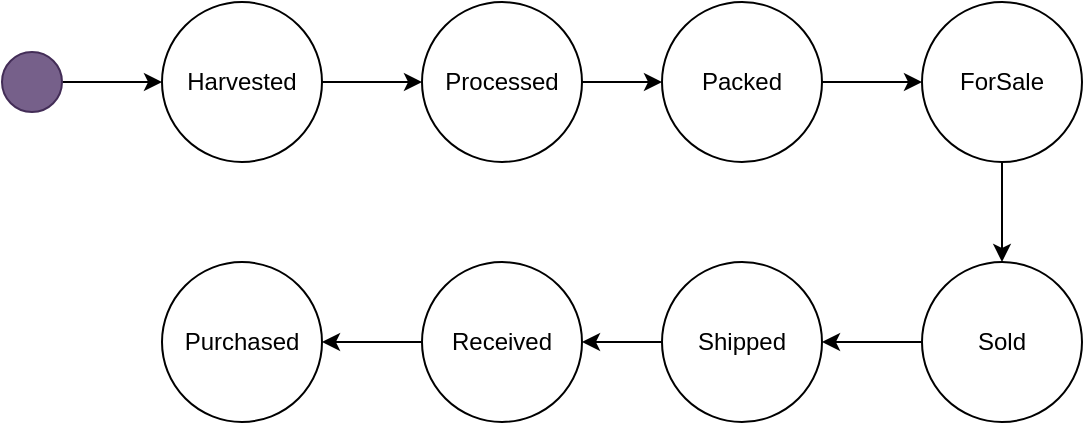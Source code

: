 <mxfile version="14.9.8" type="device" pages="4"><diagram id="vMPhtOXnDC-L_JeuGTXz" name="Page-1"><mxGraphModel dx="1072" dy="675" grid="1" gridSize="10" guides="1" tooltips="1" connect="1" arrows="1" fold="1" page="1" pageScale="1" pageWidth="850" pageHeight="1100" math="0" shadow="0"><root><mxCell id="0"/><mxCell id="1" parent="0"/><mxCell id="VVOesKoty9oqi3IS67T9-11" style="edgeStyle=orthogonalEdgeStyle;rounded=0;orthogonalLoop=1;jettySize=auto;html=1;entryX=0;entryY=0.5;entryDx=0;entryDy=0;" edge="1" parent="1" source="VVOesKoty9oqi3IS67T9-1" target="VVOesKoty9oqi3IS67T9-4"><mxGeometry relative="1" as="geometry"/></mxCell><mxCell id="VVOesKoty9oqi3IS67T9-1" value="Harvested" style="ellipse;whiteSpace=wrap;html=1;aspect=fixed;" vertex="1" parent="1"><mxGeometry x="210" y="120" width="80" height="80" as="geometry"/></mxCell><mxCell id="VVOesKoty9oqi3IS67T9-12" style="edgeStyle=orthogonalEdgeStyle;rounded=0;orthogonalLoop=1;jettySize=auto;html=1;entryX=0;entryY=0.5;entryDx=0;entryDy=0;" edge="1" parent="1" source="VVOesKoty9oqi3IS67T9-4" target="VVOesKoty9oqi3IS67T9-5"><mxGeometry relative="1" as="geometry"/></mxCell><mxCell id="VVOesKoty9oqi3IS67T9-4" value="Processed" style="ellipse;whiteSpace=wrap;html=1;aspect=fixed;" vertex="1" parent="1"><mxGeometry x="340" y="120" width="80" height="80" as="geometry"/></mxCell><mxCell id="VVOesKoty9oqi3IS67T9-14" style="edgeStyle=orthogonalEdgeStyle;rounded=0;orthogonalLoop=1;jettySize=auto;html=1;entryX=0;entryY=0.5;entryDx=0;entryDy=0;" edge="1" parent="1" source="VVOesKoty9oqi3IS67T9-5" target="VVOesKoty9oqi3IS67T9-6"><mxGeometry relative="1" as="geometry"/></mxCell><mxCell id="VVOesKoty9oqi3IS67T9-5" value="Packed" style="ellipse;whiteSpace=wrap;html=1;aspect=fixed;" vertex="1" parent="1"><mxGeometry x="460" y="120" width="80" height="80" as="geometry"/></mxCell><mxCell id="VVOesKoty9oqi3IS67T9-15" style="edgeStyle=orthogonalEdgeStyle;rounded=0;orthogonalLoop=1;jettySize=auto;html=1;" edge="1" parent="1" source="VVOesKoty9oqi3IS67T9-6" target="VVOesKoty9oqi3IS67T9-7"><mxGeometry relative="1" as="geometry"/></mxCell><mxCell id="VVOesKoty9oqi3IS67T9-6" value="ForSale" style="ellipse;whiteSpace=wrap;html=1;aspect=fixed;" vertex="1" parent="1"><mxGeometry x="590" y="120" width="80" height="80" as="geometry"/></mxCell><mxCell id="VVOesKoty9oqi3IS67T9-16" style="edgeStyle=orthogonalEdgeStyle;rounded=0;orthogonalLoop=1;jettySize=auto;html=1;" edge="1" parent="1" source="VVOesKoty9oqi3IS67T9-7" target="VVOesKoty9oqi3IS67T9-8"><mxGeometry relative="1" as="geometry"/></mxCell><mxCell id="VVOesKoty9oqi3IS67T9-7" value="Sold" style="ellipse;whiteSpace=wrap;html=1;aspect=fixed;" vertex="1" parent="1"><mxGeometry x="590" y="250" width="80" height="80" as="geometry"/></mxCell><mxCell id="VVOesKoty9oqi3IS67T9-17" style="edgeStyle=orthogonalEdgeStyle;rounded=0;orthogonalLoop=1;jettySize=auto;html=1;" edge="1" parent="1" source="VVOesKoty9oqi3IS67T9-8" target="VVOesKoty9oqi3IS67T9-9"><mxGeometry relative="1" as="geometry"/></mxCell><mxCell id="VVOesKoty9oqi3IS67T9-8" value="Shipped" style="ellipse;whiteSpace=wrap;html=1;aspect=fixed;" vertex="1" parent="1"><mxGeometry x="460" y="250" width="80" height="80" as="geometry"/></mxCell><mxCell id="VVOesKoty9oqi3IS67T9-18" style="edgeStyle=orthogonalEdgeStyle;rounded=0;orthogonalLoop=1;jettySize=auto;html=1;entryX=1;entryY=0.5;entryDx=0;entryDy=0;" edge="1" parent="1" source="VVOesKoty9oqi3IS67T9-9" target="VVOesKoty9oqi3IS67T9-10"><mxGeometry relative="1" as="geometry"/></mxCell><mxCell id="VVOesKoty9oqi3IS67T9-9" value="Received" style="ellipse;whiteSpace=wrap;html=1;aspect=fixed;" vertex="1" parent="1"><mxGeometry x="340" y="250" width="80" height="80" as="geometry"/></mxCell><mxCell id="VVOesKoty9oqi3IS67T9-10" value="Purchased" style="ellipse;whiteSpace=wrap;html=1;aspect=fixed;" vertex="1" parent="1"><mxGeometry x="210" y="250" width="80" height="80" as="geometry"/></mxCell><mxCell id="VVOesKoty9oqi3IS67T9-22" style="edgeStyle=orthogonalEdgeStyle;rounded=0;orthogonalLoop=1;jettySize=auto;html=1;entryX=0;entryY=0.5;entryDx=0;entryDy=0;" edge="1" parent="1" source="VVOesKoty9oqi3IS67T9-21" target="VVOesKoty9oqi3IS67T9-1"><mxGeometry relative="1" as="geometry"/></mxCell><mxCell id="VVOesKoty9oqi3IS67T9-21" value="" style="ellipse;whiteSpace=wrap;html=1;aspect=fixed;fillColor=#76608a;strokeColor=#432D57;fontColor=#ffffff;" vertex="1" parent="1"><mxGeometry x="130" y="145" width="30" height="30" as="geometry"/></mxCell></root></mxGraphModel></diagram><diagram id="xxl7M7tGhhRhHhOT4-_m" name="Page-2"><mxGraphModel dx="1072" dy="675" grid="1" gridSize="10" guides="1" tooltips="1" connect="1" arrows="1" fold="1" page="1" pageScale="1" pageWidth="850" pageHeight="1100" math="0" shadow="0"><root><mxCell id="J5rpMmmr8qDN1BgVvLhA-0"/><mxCell id="J5rpMmmr8qDN1BgVvLhA-1" parent="J5rpMmmr8qDN1BgVvLhA-0"/><mxCell id="J5rpMmmr8qDN1BgVvLhA-2" value="Ownable" style="rounded=0;whiteSpace=wrap;html=1;" vertex="1" parent="J5rpMmmr8qDN1BgVvLhA-1"><mxGeometry x="130" y="80" width="120" height="60" as="geometry"/></mxCell><mxCell id="J5rpMmmr8qDN1BgVvLhA-8" style="rounded=0;orthogonalLoop=1;jettySize=auto;html=1;entryX=0.5;entryY=1;entryDx=0;entryDy=0;exitX=0.5;exitY=0;exitDx=0;exitDy=0;" edge="1" parent="J5rpMmmr8qDN1BgVvLhA-1" source="J5rpMmmr8qDN1BgVvLhA-3" target="J5rpMmmr8qDN1BgVvLhA-2"><mxGeometry relative="1" as="geometry"/></mxCell><mxCell id="J5rpMmmr8qDN1BgVvLhA-3" value="SupplyChain" style="rounded=0;whiteSpace=wrap;html=1;" vertex="1" parent="J5rpMmmr8qDN1BgVvLhA-1"><mxGeometry x="390" y="250" width="120" height="60" as="geometry"/></mxCell><mxCell id="J5rpMmmr8qDN1BgVvLhA-4" value="FarmerRole" style="rounded=0;whiteSpace=wrap;html=1;" vertex="1" parent="J5rpMmmr8qDN1BgVvLhA-1"><mxGeometry x="260" y="80" width="120" height="60" as="geometry"/></mxCell><mxCell id="J5rpMmmr8qDN1BgVvLhA-5" value="DistributorRole" style="rounded=0;whiteSpace=wrap;html=1;" vertex="1" parent="J5rpMmmr8qDN1BgVvLhA-1"><mxGeometry x="390" y="80" width="120" height="60" as="geometry"/></mxCell><mxCell id="J5rpMmmr8qDN1BgVvLhA-6" value="RetailerRole" style="rounded=0;whiteSpace=wrap;html=1;" vertex="1" parent="J5rpMmmr8qDN1BgVvLhA-1"><mxGeometry x="520" y="80" width="120" height="60" as="geometry"/></mxCell><mxCell id="J5rpMmmr8qDN1BgVvLhA-7" value="ConsumerRole" style="rounded=0;whiteSpace=wrap;html=1;" vertex="1" parent="J5rpMmmr8qDN1BgVvLhA-1"><mxGeometry x="650" y="80" width="120" height="60" as="geometry"/></mxCell><mxCell id="J5rpMmmr8qDN1BgVvLhA-9" style="rounded=0;orthogonalLoop=1;jettySize=auto;html=1;entryX=0.5;entryY=1;entryDx=0;entryDy=0;exitX=0.5;exitY=0;exitDx=0;exitDy=0;" edge="1" parent="J5rpMmmr8qDN1BgVvLhA-1" source="J5rpMmmr8qDN1BgVvLhA-3" target="J5rpMmmr8qDN1BgVvLhA-4"><mxGeometry relative="1" as="geometry"><mxPoint x="404.286" y="260" as="sourcePoint"/><mxPoint x="200" y="150" as="targetPoint"/></mxGeometry></mxCell><mxCell id="J5rpMmmr8qDN1BgVvLhA-10" style="rounded=0;orthogonalLoop=1;jettySize=auto;html=1;entryX=0.5;entryY=1;entryDx=0;entryDy=0;" edge="1" parent="J5rpMmmr8qDN1BgVvLhA-1" target="J5rpMmmr8qDN1BgVvLhA-5"><mxGeometry relative="1" as="geometry"><mxPoint x="450" y="250" as="sourcePoint"/><mxPoint x="330" y="150" as="targetPoint"/></mxGeometry></mxCell><mxCell id="J5rpMmmr8qDN1BgVvLhA-11" style="rounded=0;orthogonalLoop=1;jettySize=auto;html=1;entryX=0.5;entryY=1;entryDx=0;entryDy=0;" edge="1" parent="J5rpMmmr8qDN1BgVvLhA-1" target="J5rpMmmr8qDN1BgVvLhA-6"><mxGeometry relative="1" as="geometry"><mxPoint x="450" y="250" as="sourcePoint"/><mxPoint x="340" y="160" as="targetPoint"/></mxGeometry></mxCell><mxCell id="J5rpMmmr8qDN1BgVvLhA-12" style="rounded=0;orthogonalLoop=1;jettySize=auto;html=1;entryX=0.5;entryY=1;entryDx=0;entryDy=0;exitX=0.5;exitY=0;exitDx=0;exitDy=0;" edge="1" parent="J5rpMmmr8qDN1BgVvLhA-1" source="J5rpMmmr8qDN1BgVvLhA-3" target="J5rpMmmr8qDN1BgVvLhA-7"><mxGeometry relative="1" as="geometry"><mxPoint x="460" y="260" as="sourcePoint"/><mxPoint x="590" y="150" as="targetPoint"/></mxGeometry></mxCell></root></mxGraphModel></diagram><diagram id="iv4MHYggRQc49jBd5ZYI" name="Page-3"><mxGraphModel dx="613" dy="386" grid="1" gridSize="10" guides="1" tooltips="1" connect="1" arrows="1" fold="1" page="1" pageScale="1" pageWidth="850" pageHeight="1100" math="0" shadow="0"><root><mxCell id="JlXZMCsPIHP-y_3qfanC-0"/><mxCell id="JlXZMCsPIHP-y_3qfanC-1" parent="JlXZMCsPIHP-y_3qfanC-0"/><mxCell id="JlXZMCsPIHP-y_3qfanC-2" value="Coffee" style="shape=umlLifeline;perimeter=lifelinePerimeter;whiteSpace=wrap;html=1;container=1;collapsible=0;recursiveResize=0;outlineConnect=0;" vertex="1" parent="JlXZMCsPIHP-y_3qfanC-1"><mxGeometry x="30" y="190" width="100" height="300" as="geometry"/></mxCell><mxCell id="JlXZMCsPIHP-y_3qfanC-7" value="harvest" style="html=1;verticalAlign=bottom;endArrow=none;startArrow=block;startFill=1;endFill=0;" edge="1" parent="JlXZMCsPIHP-y_3qfanC-2"><mxGeometry width="80" relative="1" as="geometry"><mxPoint x="60" y="90" as="sourcePoint"/><mxPoint x="170" y="90" as="targetPoint"/></mxGeometry></mxCell><mxCell id="JlXZMCsPIHP-y_3qfanC-8" value="" style="html=1;points=[];perimeter=orthogonalPerimeter;" vertex="1" parent="JlXZMCsPIHP-y_3qfanC-2"><mxGeometry x="45" y="80" width="10" height="80" as="geometry"/></mxCell><mxCell id="JlXZMCsPIHP-y_3qfanC-3" value="Farmer" style="shape=umlLifeline;perimeter=lifelinePerimeter;whiteSpace=wrap;html=1;container=1;collapsible=0;recursiveResize=0;outlineConnect=0;lifelineDashed=0;" vertex="1" parent="JlXZMCsPIHP-y_3qfanC-1"><mxGeometry x="150" y="190" width="100" height="300" as="geometry"/></mxCell><mxCell id="JlXZMCsPIHP-y_3qfanC-4" value="Distributor" style="shape=umlLifeline;perimeter=lifelinePerimeter;whiteSpace=wrap;html=1;container=1;collapsible=0;recursiveResize=0;outlineConnect=0;lifelineDashed=0;" vertex="1" parent="JlXZMCsPIHP-y_3qfanC-1"><mxGeometry x="270" y="190" width="100" height="300" as="geometry"/></mxCell><mxCell id="JlXZMCsPIHP-y_3qfanC-5" value="Retailer" style="shape=umlLifeline;perimeter=lifelinePerimeter;whiteSpace=wrap;html=1;container=1;collapsible=0;recursiveResize=0;outlineConnect=0;lifelineDashed=0;" vertex="1" parent="JlXZMCsPIHP-y_3qfanC-1"><mxGeometry x="390" y="190" width="100" height="300" as="geometry"/></mxCell><mxCell id="JlXZMCsPIHP-y_3qfanC-6" value="Consumer" style="shape=umlLifeline;perimeter=lifelinePerimeter;whiteSpace=wrap;html=1;container=1;collapsible=0;recursiveResize=0;outlineConnect=0;lifelineDashed=0;" vertex="1" parent="JlXZMCsPIHP-y_3qfanC-1"><mxGeometry x="510" y="190" width="100" height="300" as="geometry"/></mxCell><mxCell id="JlXZMCsPIHP-y_3qfanC-10" value="process" style="html=1;verticalAlign=bottom;endArrow=none;startArrow=block;startFill=1;endFill=0;" edge="1" parent="JlXZMCsPIHP-y_3qfanC-1"><mxGeometry width="80" relative="1" as="geometry"><mxPoint x="90" y="300" as="sourcePoint"/><mxPoint x="200" y="300" as="targetPoint"/></mxGeometry></mxCell><mxCell id="JlXZMCsPIHP-y_3qfanC-12" value="pack" style="html=1;verticalAlign=bottom;endArrow=none;startArrow=block;startFill=1;endFill=0;" edge="1" parent="JlXZMCsPIHP-y_3qfanC-1"><mxGeometry width="80" relative="1" as="geometry"><mxPoint x="90" y="320" as="sourcePoint"/><mxPoint x="200" y="320" as="targetPoint"/></mxGeometry></mxCell><mxCell id="JlXZMCsPIHP-y_3qfanC-13" value="sell" style="html=1;verticalAlign=bottom;endArrow=none;startArrow=block;startFill=1;endFill=0;" edge="1" parent="JlXZMCsPIHP-y_3qfanC-1"><mxGeometry width="80" relative="1" as="geometry"><mxPoint x="90" y="339.5" as="sourcePoint"/><mxPoint x="200" y="339.5" as="targetPoint"/></mxGeometry></mxCell><mxCell id="JlXZMCsPIHP-y_3qfanC-14" value="" style="html=1;points=[];perimeter=orthogonalPerimeter;" vertex="1" parent="JlXZMCsPIHP-y_3qfanC-1"><mxGeometry x="195" y="270" width="10" height="160" as="geometry"/></mxCell><mxCell id="JlXZMCsPIHP-y_3qfanC-15" value="" style="html=1;points=[];perimeter=orthogonalPerimeter;" vertex="1" parent="JlXZMCsPIHP-y_3qfanC-1"><mxGeometry x="435" y="400" width="10" height="80" as="geometry"/></mxCell><mxCell id="JlXZMCsPIHP-y_3qfanC-16" value="buy" style="html=1;verticalAlign=bottom;endArrow=none;startArrow=block;startFill=1;endFill=0;" edge="1" parent="JlXZMCsPIHP-y_3qfanC-1"><mxGeometry width="80" relative="1" as="geometry"><mxPoint x="205" y="370" as="sourcePoint"/><mxPoint x="315" y="370" as="targetPoint"/></mxGeometry></mxCell><mxCell id="JlXZMCsPIHP-y_3qfanC-18" value="" style="html=1;points=[];perimeter=orthogonalPerimeter;" vertex="1" parent="JlXZMCsPIHP-y_3qfanC-1"><mxGeometry x="325" y="360" width="10" height="80" as="geometry"/></mxCell><mxCell id="JlXZMCsPIHP-y_3qfanC-19" value="ship" style="html=1;verticalAlign=bottom;endArrow=block;startArrow=none;startFill=0;endFill=1;entryX=0.119;entryY=0.118;entryDx=0;entryDy=0;entryPerimeter=0;" edge="1" parent="JlXZMCsPIHP-y_3qfanC-1" target="JlXZMCsPIHP-y_3qfanC-15"><mxGeometry width="80" relative="1" as="geometry"><mxPoint x="335" y="410" as="sourcePoint"/><mxPoint x="430" y="410" as="targetPoint"/></mxGeometry></mxCell><mxCell id="JlXZMCsPIHP-y_3qfanC-20" value="receive" style="html=1;verticalAlign=bottom;endArrow=none;startArrow=block;startFill=1;endFill=0;" edge="1" parent="JlXZMCsPIHP-y_3qfanC-1" target="JlXZMCsPIHP-y_3qfanC-15"><mxGeometry width="80" relative="1" as="geometry"><mxPoint x="335" y="430" as="sourcePoint"/><mxPoint x="430" y="430" as="targetPoint"/></mxGeometry></mxCell><mxCell id="JlXZMCsPIHP-y_3qfanC-22" style="edgeStyle=none;rounded=0;orthogonalLoop=1;jettySize=auto;html=1;startArrow=none;startFill=0;endArrow=block;endFill=1;" edge="1" parent="JlXZMCsPIHP-y_3qfanC-1" source="JlXZMCsPIHP-y_3qfanC-21" target="JlXZMCsPIHP-y_3qfanC-5"><mxGeometry relative="1" as="geometry"/></mxCell><mxCell id="JlXZMCsPIHP-y_3qfanC-24" value="purchase" style="edgeLabel;html=1;align=center;verticalAlign=middle;resizable=0;points=[];" vertex="1" connectable="0" parent="JlXZMCsPIHP-y_3qfanC-22"><mxGeometry x="-0.275" y="-1" relative="1" as="geometry"><mxPoint x="-13" y="-14" as="offset"/></mxGeometry></mxCell><mxCell id="JlXZMCsPIHP-y_3qfanC-21" value="" style="html=1;points=[];perimeter=orthogonalPerimeter;" vertex="1" parent="JlXZMCsPIHP-y_3qfanC-1"><mxGeometry x="555" y="450" width="10" height="30" as="geometry"/></mxCell></root></mxGraphModel></diagram><diagram id="BvufaYJgsnOZgUJp67ts" name="Page-4"><mxGraphModel dx="1072" dy="675" grid="1" gridSize="10" guides="1" tooltips="1" connect="1" arrows="1" fold="1" page="1" pageScale="1" pageWidth="850" pageHeight="1100" math="0" shadow="0"><root><mxCell id="Bo-6ooDR3Q4roYfq2igC-0"/><mxCell id="Bo-6ooDR3Q4roYfq2igC-1" parent="Bo-6ooDR3Q4roYfq2igC-0"/><mxCell id="Bo-6ooDR3Q4roYfq2igC-2" value="Contract Owner" style="swimlane;whiteSpace=wrap" vertex="1" parent="Bo-6ooDR3Q4roYfq2igC-1"><mxGeometry x="164.5" y="128" width="280" height="570" as="geometry"/></mxCell><mxCell id="Bo-6ooDR3Q4roYfq2igC-3" value="" style="ellipse;shape=startState;fillColor=#000000;strokeColor=#ff0000;" vertex="1" parent="Bo-6ooDR3Q4roYfq2igC-2"><mxGeometry x="100" y="40" width="30" height="30" as="geometry"/></mxCell><mxCell id="Bo-6ooDR3Q4roYfq2igC-4" value="" style="edgeStyle=elbowEdgeStyle;elbow=horizontal;verticalAlign=bottom;endArrow=open;endSize=8;strokeColor=#FF0000;endFill=1;rounded=0" edge="1" parent="Bo-6ooDR3Q4roYfq2igC-2" source="Bo-6ooDR3Q4roYfq2igC-3" target="Bo-6ooDR3Q4roYfq2igC-5"><mxGeometry x="100" y="40" as="geometry"><mxPoint x="115" y="110" as="targetPoint"/></mxGeometry></mxCell><mxCell id="Bo-6ooDR3Q4roYfq2igC-5" value="AddFarmer" style="" vertex="1" parent="Bo-6ooDR3Q4roYfq2igC-2"><mxGeometry x="60" y="110" width="110" height="50" as="geometry"/></mxCell><mxCell id="Bo-6ooDR3Q4roYfq2igC-6" value="AddDistributor" style="" vertex="1" parent="Bo-6ooDR3Q4roYfq2igC-2"><mxGeometry x="60" y="220" width="110" height="50" as="geometry"/></mxCell><mxCell id="Bo-6ooDR3Q4roYfq2igC-7" value="" style="endArrow=open;strokeColor=#FF0000;endFill=1;rounded=0" edge="1" parent="Bo-6ooDR3Q4roYfq2igC-2" source="Bo-6ooDR3Q4roYfq2igC-5" target="Bo-6ooDR3Q4roYfq2igC-6"><mxGeometry relative="1" as="geometry"/></mxCell><mxCell id="Bo-6ooDR3Q4roYfq2igC-8" style="edgeStyle=orthogonalEdgeStyle;rounded=0;orthogonalLoop=1;jettySize=auto;html=1;exitX=0.5;exitY=1;exitDx=0;exitDy=0;entryX=0.5;entryY=0;entryDx=0;entryDy=0;" edge="1" parent="Bo-6ooDR3Q4roYfq2igC-2" source="Bo-6ooDR3Q4roYfq2igC-9" target="Bo-6ooDR3Q4roYfq2igC-11"><mxGeometry relative="1" as="geometry"/></mxCell><mxCell id="Bo-6ooDR3Q4roYfq2igC-9" value="AddRetailer" style="" vertex="1" parent="Bo-6ooDR3Q4roYfq2igC-2"><mxGeometry x="60" y="325" width="110" height="50" as="geometry"/></mxCell><mxCell id="Bo-6ooDR3Q4roYfq2igC-10" value="" style="endArrow=open;strokeColor=#FF0000;endFill=1;rounded=0" edge="1" parent="Bo-6ooDR3Q4roYfq2igC-2" source="Bo-6ooDR3Q4roYfq2igC-6" target="Bo-6ooDR3Q4roYfq2igC-9"><mxGeometry relative="1" as="geometry"/></mxCell><mxCell id="Bo-6ooDR3Q4roYfq2igC-11" value="AddConsumer" style="" vertex="1" parent="Bo-6ooDR3Q4roYfq2igC-2"><mxGeometry x="60" y="412" width="110" height="50" as="geometry"/></mxCell><mxCell id="Bo-6ooDR3Q4roYfq2igC-12" value="Farmer" style="swimlane;whiteSpace=wrap" vertex="1" parent="Bo-6ooDR3Q4roYfq2igC-1"><mxGeometry x="445" y="128" width="280" height="570" as="geometry"/></mxCell><mxCell id="Bo-6ooDR3Q4roYfq2igC-13" style="edgeStyle=orthogonalEdgeStyle;rounded=0;orthogonalLoop=1;jettySize=auto;html=1;entryX=0;entryY=0.5;entryDx=0;entryDy=0;" edge="1" parent="Bo-6ooDR3Q4roYfq2igC-12" source="Bo-6ooDR3Q4roYfq2igC-14" target="Bo-6ooDR3Q4roYfq2igC-15"><mxGeometry relative="1" as="geometry"/></mxCell><mxCell id="Bo-6ooDR3Q4roYfq2igC-14" value="Harvest" style="" vertex="1" parent="Bo-6ooDR3Q4roYfq2igC-12"><mxGeometry x="60" y="110" width="70" height="50" as="geometry"/></mxCell><mxCell id="Bo-6ooDR3Q4roYfq2igC-15" value="harvested?" style="rhombus;fillColor=#ffffc0;strokeColor=#ff0000;" vertex="1" parent="Bo-6ooDR3Q4roYfq2igC-12"><mxGeometry x="175.5" y="115" width="80" height="40" as="geometry"/></mxCell><mxCell id="Bo-6ooDR3Q4roYfq2igC-16" value="no" style="edgeStyle=elbowEdgeStyle;elbow=horizontal;align=left;verticalAlign=top;endArrow=open;endSize=8;strokeColor=#FF0000;endFill=1;rounded=0;exitX=0.463;exitY=0.967;exitDx=0;exitDy=0;exitPerimeter=0;entryX=1.036;entryY=0.186;entryDx=0;entryDy=0;entryPerimeter=0;" edge="1" parent="Bo-6ooDR3Q4roYfq2igC-12" source="Bo-6ooDR3Q4roYfq2igC-15" target="Bo-6ooDR3Q4roYfq2igC-18"><mxGeometry x="-1" relative="1" as="geometry"><mxPoint x="212.5" y="202" as="targetPoint"/><Array as="points"><mxPoint x="213" y="162"/><mxPoint x="105" y="182"/><mxPoint x="145" y="162"/></Array></mxGeometry></mxCell><mxCell id="Bo-6ooDR3Q4roYfq2igC-17" style="edgeStyle=orthogonalEdgeStyle;rounded=0;orthogonalLoop=1;jettySize=auto;html=1;entryX=0.872;entryY=-0.108;entryDx=0;entryDy=0;entryPerimeter=0;exitX=1;exitY=0.75;exitDx=0;exitDy=0;" edge="1" parent="Bo-6ooDR3Q4roYfq2igC-12" source="Bo-6ooDR3Q4roYfq2igC-18" target="Bo-6ooDR3Q4roYfq2igC-28"><mxGeometry relative="1" as="geometry"/></mxCell><mxCell id="Bo-6ooDR3Q4roYfq2igC-18" value="Process" style="" vertex="1" parent="Bo-6ooDR3Q4roYfq2igC-12"><mxGeometry x="60" y="192" width="70" height="50" as="geometry"/></mxCell><mxCell id="Bo-6ooDR3Q4roYfq2igC-19" value="" style="ellipse;html=1;shape=endState;fillColor=#000000;strokeColor=#ff0000;" vertex="1" parent="Bo-6ooDR3Q4roYfq2igC-12"><mxGeometry x="125" y="42" width="30" height="30" as="geometry"/></mxCell><mxCell id="Bo-6ooDR3Q4roYfq2igC-20" style="edgeStyle=orthogonalEdgeStyle;rounded=0;orthogonalLoop=1;jettySize=auto;html=1;entryX=1;entryY=0.5;entryDx=0;entryDy=0;exitX=1;exitY=0.5;exitDx=0;exitDy=0;" edge="1" parent="Bo-6ooDR3Q4roYfq2igC-12" source="Bo-6ooDR3Q4roYfq2igC-15" target="Bo-6ooDR3Q4roYfq2igC-19"><mxGeometry relative="1" as="geometry"><mxPoint x="215" y="82" as="targetPoint"/><mxPoint x="216" y="112" as="sourcePoint"/><Array as="points"><mxPoint x="256" y="57"/></Array></mxGeometry></mxCell><mxCell id="Bo-6ooDR3Q4roYfq2igC-21" value="Pack" style="" vertex="1" parent="Bo-6ooDR3Q4roYfq2igC-12"><mxGeometry x="60" y="272" width="70" height="50" as="geometry"/></mxCell><mxCell id="Bo-6ooDR3Q4roYfq2igC-22" style="edgeStyle=orthogonalEdgeStyle;rounded=0;orthogonalLoop=1;jettySize=auto;html=1;exitX=1;exitY=0.75;exitDx=0;exitDy=0;entryX=0;entryY=0.5;entryDx=0;entryDy=0;" edge="1" parent="Bo-6ooDR3Q4roYfq2igC-12" source="Bo-6ooDR3Q4roYfq2igC-23" target="Bo-6ooDR3Q4roYfq2igC-34"><mxGeometry relative="1" as="geometry"/></mxCell><mxCell id="Bo-6ooDR3Q4roYfq2igC-23" value="Sell" style="" vertex="1" parent="Bo-6ooDR3Q4roYfq2igC-12"><mxGeometry x="60" y="362" width="70" height="50" as="geometry"/></mxCell><mxCell id="Bo-6ooDR3Q4roYfq2igC-24" style="edgeStyle=orthogonalEdgeStyle;rounded=0;orthogonalLoop=1;jettySize=auto;html=1;entryX=1;entryY=0.5;entryDx=0;entryDy=0;" edge="1" parent="Bo-6ooDR3Q4roYfq2igC-12" source="Bo-6ooDR3Q4roYfq2igC-26" target="Bo-6ooDR3Q4roYfq2igC-19"><mxGeometry relative="1" as="geometry"><Array as="points"><mxPoint x="255" y="57"/></Array></mxGeometry></mxCell><mxCell id="Bo-6ooDR3Q4roYfq2igC-25" style="edgeStyle=orthogonalEdgeStyle;rounded=0;orthogonalLoop=1;jettySize=auto;html=1;entryX=0.995;entryY=0.176;entryDx=0;entryDy=0;entryPerimeter=0;exitX=0.5;exitY=1;exitDx=0;exitDy=0;" edge="1" parent="Bo-6ooDR3Q4roYfq2igC-12" source="Bo-6ooDR3Q4roYfq2igC-26" target="Bo-6ooDR3Q4roYfq2igC-21"><mxGeometry relative="1" as="geometry"/></mxCell><mxCell id="Bo-6ooDR3Q4roYfq2igC-26" value="harvested?" style="rhombus;fillColor=#ffffc0;strokeColor=#ff0000;" vertex="1" parent="Bo-6ooDR3Q4roYfq2igC-12"><mxGeometry x="175.5" y="212" width="80" height="40" as="geometry"/></mxCell><mxCell id="Bo-6ooDR3Q4roYfq2igC-27" value="yes" style="text;html=1;align=center;verticalAlign=middle;resizable=0;points=[];autosize=1;strokeColor=none;" vertex="1" parent="Bo-6ooDR3Q4roYfq2igC-12"><mxGeometry x="225.5" y="102" width="30" height="20" as="geometry"/></mxCell><mxCell id="Bo-6ooDR3Q4roYfq2igC-28" value="yes" style="text;html=1;align=center;verticalAlign=middle;resizable=0;points=[];autosize=1;strokeColor=none;" vertex="1" parent="Bo-6ooDR3Q4roYfq2igC-12"><mxGeometry x="155" y="232" width="30" height="20" as="geometry"/></mxCell><mxCell id="Bo-6ooDR3Q4roYfq2igC-29" style="edgeStyle=orthogonalEdgeStyle;rounded=0;orthogonalLoop=1;jettySize=auto;html=1;exitX=0.5;exitY=1;exitDx=0;exitDy=0;entryX=1;entryY=0.25;entryDx=0;entryDy=0;" edge="1" parent="Bo-6ooDR3Q4roYfq2igC-12" source="Bo-6ooDR3Q4roYfq2igC-30" target="Bo-6ooDR3Q4roYfq2igC-23"><mxGeometry relative="1" as="geometry"/></mxCell><mxCell id="Bo-6ooDR3Q4roYfq2igC-30" value="procssed?" style="rhombus;fillColor=#ffffc0;strokeColor=#ff0000;" vertex="1" parent="Bo-6ooDR3Q4roYfq2igC-12"><mxGeometry x="175.5" y="292" width="80" height="40" as="geometry"/></mxCell><mxCell id="Bo-6ooDR3Q4roYfq2igC-31" style="edgeStyle=orthogonalEdgeStyle;rounded=0;orthogonalLoop=1;jettySize=auto;html=1;exitX=1;exitY=0.5;exitDx=0;exitDy=0;" edge="1" parent="Bo-6ooDR3Q4roYfq2igC-12" source="Bo-6ooDR3Q4roYfq2igC-30"><mxGeometry relative="1" as="geometry"><mxPoint x="265.0" y="241.75" as="sourcePoint"/><mxPoint x="155" y="57" as="targetPoint"/><Array as="points"><mxPoint x="256" y="57"/></Array></mxGeometry></mxCell><mxCell id="Bo-6ooDR3Q4roYfq2igC-32" value="yes" style="text;html=1;align=center;verticalAlign=middle;resizable=0;points=[];autosize=1;strokeColor=none;" vertex="1" parent="Bo-6ooDR3Q4roYfq2igC-12"><mxGeometry x="185" y="332" width="30" height="20" as="geometry"/></mxCell><mxCell id="Bo-6ooDR3Q4roYfq2igC-33" style="edgeStyle=orthogonalEdgeStyle;rounded=0;orthogonalLoop=1;jettySize=auto;html=1;entryX=0;entryY=0;entryDx=104.5;entryDy=30;entryPerimeter=0;" edge="1" parent="Bo-6ooDR3Q4roYfq2igC-12" source="Bo-6ooDR3Q4roYfq2igC-34" target="Bo-6ooDR3Q4roYfq2igC-38"><mxGeometry relative="1" as="geometry"/></mxCell><mxCell id="Bo-6ooDR3Q4roYfq2igC-34" value="packed?" style="rhombus;fillColor=#ffffc0;strokeColor=#ff0000;" vertex="1" parent="Bo-6ooDR3Q4roYfq2igC-12"><mxGeometry x="185" y="382" width="80" height="40" as="geometry"/></mxCell><mxCell id="Bo-6ooDR3Q4roYfq2igC-35" value="no" style="text;html=1;align=center;verticalAlign=middle;resizable=0;points=[];autosize=1;strokeColor=none;" vertex="1" parent="Bo-6ooDR3Q4roYfq2igC-12"><mxGeometry x="235" y="362" width="30" height="20" as="geometry"/></mxCell><mxCell id="Bo-6ooDR3Q4roYfq2igC-36" style="edgeStyle=orthogonalEdgeStyle;rounded=0;orthogonalLoop=1;jettySize=auto;html=1;exitX=0.5;exitY=1;exitDx=0;exitDy=0;entryX=0.25;entryY=0;entryDx=0;entryDy=0;" edge="1" parent="Bo-6ooDR3Q4roYfq2igC-12" source="Bo-6ooDR3Q4roYfq2igC-37" target="Bo-6ooDR3Q4roYfq2igC-14"><mxGeometry relative="1" as="geometry"/></mxCell><mxCell id="Bo-6ooDR3Q4roYfq2igC-37" value="" style="ellipse;shape=startState;fillColor=#000000;strokeColor=#ff0000;" vertex="1" parent="Bo-6ooDR3Q4roYfq2igC-12"><mxGeometry x="65" y="42" width="30" height="30" as="geometry"/></mxCell><mxCell id="Bo-6ooDR3Q4roYfq2igC-38" value="forSale" style="shape=note;whiteSpace=wrap;html=1;backgroundOutline=1;darkOpacity=0.05;" vertex="1" parent="Bo-6ooDR3Q4roYfq2igC-12"><mxGeometry x="71" y="472" width="104.5" height="48" as="geometry"/></mxCell><mxCell id="Bo-6ooDR3Q4roYfq2igC-39" value="Distributor" style="swimlane;whiteSpace=wrap" vertex="1" parent="Bo-6ooDR3Q4roYfq2igC-1"><mxGeometry x="724.5" y="128" width="280" height="570" as="geometry"/></mxCell><mxCell id="Bo-6ooDR3Q4roYfq2igC-40" style="edgeStyle=orthogonalEdgeStyle;rounded=0;orthogonalLoop=1;jettySize=auto;html=1;entryX=0;entryY=0.5;entryDx=0;entryDy=0;" edge="1" parent="Bo-6ooDR3Q4roYfq2igC-39" source="Bo-6ooDR3Q4roYfq2igC-41" target="Bo-6ooDR3Q4roYfq2igC-45"><mxGeometry relative="1" as="geometry"/></mxCell><mxCell id="Bo-6ooDR3Q4roYfq2igC-41" value="Buy" style="" vertex="1" parent="Bo-6ooDR3Q4roYfq2igC-39"><mxGeometry x="55.5" y="107" width="74.5" height="50" as="geometry"/></mxCell><mxCell id="Bo-6ooDR3Q4roYfq2igC-42" value="" style="ellipse;shape=endState;fillColor=#000000;strokeColor=#ff0000" vertex="1" parent="Bo-6ooDR3Q4roYfq2igC-39"><mxGeometry x="130" y="42" width="30" height="30" as="geometry"/></mxCell><mxCell id="Bo-6ooDR3Q4roYfq2igC-43" style="edgeStyle=orthogonalEdgeStyle;rounded=0;orthogonalLoop=1;jettySize=auto;html=1;entryX=1;entryY=0.5;entryDx=0;entryDy=0;exitX=0.5;exitY=0;exitDx=0;exitDy=0;" edge="1" parent="Bo-6ooDR3Q4roYfq2igC-39" source="Bo-6ooDR3Q4roYfq2igC-45" target="Bo-6ooDR3Q4roYfq2igC-42"><mxGeometry relative="1" as="geometry"/></mxCell><mxCell id="Bo-6ooDR3Q4roYfq2igC-44" style="edgeStyle=orthogonalEdgeStyle;rounded=0;orthogonalLoop=1;jettySize=auto;html=1;exitX=0.5;exitY=1;exitDx=0;exitDy=0;entryX=1;entryY=0.25;entryDx=0;entryDy=0;" edge="1" parent="Bo-6ooDR3Q4roYfq2igC-39" source="Bo-6ooDR3Q4roYfq2igC-45" target="Bo-6ooDR3Q4roYfq2igC-47"><mxGeometry relative="1" as="geometry"/></mxCell><mxCell id="Bo-6ooDR3Q4roYfq2igC-45" value="ForSale?" style="rhombus;fillColor=#ffffc0;strokeColor=#ff0000;" vertex="1" parent="Bo-6ooDR3Q4roYfq2igC-39"><mxGeometry x="165.5" y="112" width="80" height="40" as="geometry"/></mxCell><mxCell id="Bo-6ooDR3Q4roYfq2igC-46" style="edgeStyle=orthogonalEdgeStyle;rounded=0;orthogonalLoop=1;jettySize=auto;html=1;exitX=1;exitY=0.5;exitDx=0;exitDy=0;entryX=0.5;entryY=0;entryDx=0;entryDy=0;" edge="1" parent="Bo-6ooDR3Q4roYfq2igC-39" source="Bo-6ooDR3Q4roYfq2igC-47" target="Bo-6ooDR3Q4roYfq2igC-54"><mxGeometry relative="1" as="geometry"/></mxCell><mxCell id="Bo-6ooDR3Q4roYfq2igC-47" value="Ship" style="" vertex="1" parent="Bo-6ooDR3Q4roYfq2igC-39"><mxGeometry x="45.5" y="292" width="74.5" height="50" as="geometry"/></mxCell><mxCell id="Bo-6ooDR3Q4roYfq2igC-48" style="edgeStyle=orthogonalEdgeStyle;rounded=0;orthogonalLoop=1;jettySize=auto;html=1;entryX=0.25;entryY=0;entryDx=0;entryDy=0;" edge="1" parent="Bo-6ooDR3Q4roYfq2igC-39" source="Bo-6ooDR3Q4roYfq2igC-49" target="Bo-6ooDR3Q4roYfq2igC-41"><mxGeometry relative="1" as="geometry"/></mxCell><mxCell id="Bo-6ooDR3Q4roYfq2igC-49" value="" style="ellipse;shape=startState;fillColor=#000000;strokeColor=#ff0000;" vertex="1" parent="Bo-6ooDR3Q4roYfq2igC-39"><mxGeometry x="55.5" y="32" width="30" height="30" as="geometry"/></mxCell><mxCell id="Bo-6ooDR3Q4roYfq2igC-50" value="yes" style="text;html=1;align=center;verticalAlign=middle;resizable=0;points=[];autosize=1;strokeColor=none;" vertex="1" parent="Bo-6ooDR3Q4roYfq2igC-39"><mxGeometry x="210.5" y="162" width="30" height="20" as="geometry"/></mxCell><mxCell id="Bo-6ooDR3Q4roYfq2igC-51" value="Sold" style="shape=note;whiteSpace=wrap;html=1;backgroundOutline=1;darkOpacity=0.05;" vertex="1" parent="Bo-6ooDR3Q4roYfq2igC-39"><mxGeometry x="92.75" y="192" width="104.5" height="48" as="geometry"/></mxCell><mxCell id="Bo-6ooDR3Q4roYfq2igC-52" style="edgeStyle=orthogonalEdgeStyle;rounded=0;orthogonalLoop=1;jettySize=auto;html=1;entryX=0;entryY=0;entryDx=104.5;entryDy=30;entryPerimeter=0;" edge="1" parent="Bo-6ooDR3Q4roYfq2igC-39" source="Bo-6ooDR3Q4roYfq2igC-54" target="Bo-6ooDR3Q4roYfq2igC-55"><mxGeometry relative="1" as="geometry"/></mxCell><mxCell id="Bo-6ooDR3Q4roYfq2igC-53" style="edgeStyle=orthogonalEdgeStyle;rounded=0;orthogonalLoop=1;jettySize=auto;html=1;entryX=1;entryY=0.5;entryDx=0;entryDy=0;" edge="1" parent="Bo-6ooDR3Q4roYfq2igC-39" source="Bo-6ooDR3Q4roYfq2igC-54" target="Bo-6ooDR3Q4roYfq2igC-42"><mxGeometry relative="1" as="geometry"><Array as="points"><mxPoint x="256" y="372"/><mxPoint x="256" y="57"/></Array></mxGeometry></mxCell><mxCell id="Bo-6ooDR3Q4roYfq2igC-54" value="sold?" style="rhombus;fillColor=#ffffc0;strokeColor=#ff0000;" vertex="1" parent="Bo-6ooDR3Q4roYfq2igC-39"><mxGeometry x="165.5" y="352" width="80" height="40" as="geometry"/></mxCell><mxCell id="Bo-6ooDR3Q4roYfq2igC-55" value="shipped" style="shape=note;whiteSpace=wrap;html=1;backgroundOutline=1;darkOpacity=0.05;" vertex="1" parent="Bo-6ooDR3Q4roYfq2igC-39"><mxGeometry x="45.5" y="422" width="104.5" height="48" as="geometry"/></mxCell><mxCell id="Bo-6ooDR3Q4roYfq2igC-56" value="yes" style="text;html=1;align=center;verticalAlign=middle;resizable=0;points=[];autosize=1;strokeColor=none;" vertex="1" parent="Bo-6ooDR3Q4roYfq2igC-39"><mxGeometry x="150" y="372" width="30" height="20" as="geometry"/></mxCell><mxCell id="Bo-6ooDR3Q4roYfq2igC-57" value="no" style="text;html=1;align=center;verticalAlign=middle;resizable=0;points=[];autosize=1;strokeColor=none;" vertex="1" parent="Bo-6ooDR3Q4roYfq2igC-1"><mxGeometry x="675" y="330" width="30" height="20" as="geometry"/></mxCell><mxCell id="Bo-6ooDR3Q4roYfq2igC-58" value="no" style="text;html=1;align=center;verticalAlign=middle;resizable=0;points=[];autosize=1;strokeColor=none;" vertex="1" parent="Bo-6ooDR3Q4roYfq2igC-1"><mxGeometry x="675" y="403" width="30" height="20" as="geometry"/></mxCell><mxCell id="Bo-6ooDR3Q4roYfq2igC-59" style="edgeStyle=orthogonalEdgeStyle;rounded=0;orthogonalLoop=1;jettySize=auto;html=1;exitX=1;exitY=0.75;exitDx=0;exitDy=0;" edge="1" parent="Bo-6ooDR3Q4roYfq2igC-1" source="Bo-6ooDR3Q4roYfq2igC-21"><mxGeometry relative="1" as="geometry"><mxPoint x="620" y="437.833" as="targetPoint"/></mxGeometry></mxCell><mxCell id="Bo-6ooDR3Q4roYfq2igC-60" style="edgeStyle=orthogonalEdgeStyle;rounded=0;orthogonalLoop=1;jettySize=auto;html=1;entryX=1;entryY=0.5;entryDx=0;entryDy=0;" edge="1" parent="Bo-6ooDR3Q4roYfq2igC-1" target="Bo-6ooDR3Q4roYfq2igC-19"><mxGeometry relative="1" as="geometry"><mxPoint x="711" y="530" as="sourcePoint"/><mxPoint x="610" y="195" as="targetPoint"/><Array as="points"><mxPoint x="711" y="185"/></Array></mxGeometry></mxCell><mxCell id="Bo-6ooDR3Q4roYfq2igC-61" value="yes" style="text;html=1;align=center;verticalAlign=middle;resizable=0;points=[];autosize=1;strokeColor=none;" vertex="1" parent="Bo-6ooDR3Q4roYfq2igC-1"><mxGeometry x="630" y="550" width="30" height="20" as="geometry"/></mxCell><mxCell id="Bo-6ooDR3Q4roYfq2igC-62" value="no" style="text;html=1;align=center;verticalAlign=middle;resizable=0;points=[];autosize=1;strokeColor=none;" vertex="1" parent="Bo-6ooDR3Q4roYfq2igC-1"><mxGeometry x="925" y="210" width="30" height="20" as="geometry"/></mxCell><mxCell id="Bo-6ooDR3Q4roYfq2igC-63" value="Retailer" style="swimlane;whiteSpace=wrap" vertex="1" parent="Bo-6ooDR3Q4roYfq2igC-1"><mxGeometry x="1004.5" y="128" width="280" height="570" as="geometry"/></mxCell><mxCell id="Bo-6ooDR3Q4roYfq2igC-64" style="edgeStyle=orthogonalEdgeStyle;rounded=0;orthogonalLoop=1;jettySize=auto;html=1;entryX=0;entryY=0.5;entryDx=0;entryDy=0;" edge="1" parent="Bo-6ooDR3Q4roYfq2igC-63" source="Bo-6ooDR3Q4roYfq2igC-65" target="Bo-6ooDR3Q4roYfq2igC-69"><mxGeometry relative="1" as="geometry"/></mxCell><mxCell id="Bo-6ooDR3Q4roYfq2igC-65" value="Receive" style="" vertex="1" parent="Bo-6ooDR3Q4roYfq2igC-63"><mxGeometry x="55.5" y="107" width="74.5" height="50" as="geometry"/></mxCell><mxCell id="Bo-6ooDR3Q4roYfq2igC-66" value="" style="ellipse;shape=endState;fillColor=#000000;strokeColor=#ff0000" vertex="1" parent="Bo-6ooDR3Q4roYfq2igC-63"><mxGeometry x="130" y="42" width="30" height="30" as="geometry"/></mxCell><mxCell id="Bo-6ooDR3Q4roYfq2igC-67" style="edgeStyle=orthogonalEdgeStyle;rounded=0;orthogonalLoop=1;jettySize=auto;html=1;entryX=1;entryY=0.5;entryDx=0;entryDy=0;exitX=0.5;exitY=0;exitDx=0;exitDy=0;" edge="1" parent="Bo-6ooDR3Q4roYfq2igC-63" source="Bo-6ooDR3Q4roYfq2igC-69" target="Bo-6ooDR3Q4roYfq2igC-66"><mxGeometry relative="1" as="geometry"/></mxCell><mxCell id="Bo-6ooDR3Q4roYfq2igC-68" style="edgeStyle=orthogonalEdgeStyle;rounded=0;orthogonalLoop=1;jettySize=auto;html=1;entryX=0.5;entryY=0;entryDx=0;entryDy=0;entryPerimeter=0;" edge="1" parent="Bo-6ooDR3Q4roYfq2igC-63" source="Bo-6ooDR3Q4roYfq2igC-69" target="Bo-6ooDR3Q4roYfq2igC-74"><mxGeometry relative="1" as="geometry"><mxPoint x="130" y="227" as="targetPoint"/></mxGeometry></mxCell><mxCell id="Bo-6ooDR3Q4roYfq2igC-69" value="shipped?" style="rhombus;fillColor=#ffffc0;strokeColor=#ff0000;" vertex="1" parent="Bo-6ooDR3Q4roYfq2igC-63"><mxGeometry x="165.5" y="112" width="80" height="40" as="geometry"/></mxCell><mxCell id="Bo-6ooDR3Q4roYfq2igC-70" style="edgeStyle=orthogonalEdgeStyle;rounded=0;orthogonalLoop=1;jettySize=auto;html=1;entryX=0.25;entryY=0;entryDx=0;entryDy=0;" edge="1" parent="Bo-6ooDR3Q4roYfq2igC-63" source="Bo-6ooDR3Q4roYfq2igC-71" target="Bo-6ooDR3Q4roYfq2igC-65"><mxGeometry relative="1" as="geometry"/></mxCell><mxCell id="Bo-6ooDR3Q4roYfq2igC-71" value="" style="ellipse;shape=startState;fillColor=#000000;strokeColor=#ff0000;" vertex="1" parent="Bo-6ooDR3Q4roYfq2igC-63"><mxGeometry x="65.5" y="32" width="30" height="30" as="geometry"/></mxCell><mxCell id="Bo-6ooDR3Q4roYfq2igC-72" value="yes" style="text;html=1;align=center;verticalAlign=middle;resizable=0;points=[];autosize=1;strokeColor=none;" vertex="1" parent="Bo-6ooDR3Q4roYfq2igC-63"><mxGeometry x="210.5" y="157" width="30" height="20" as="geometry"/></mxCell><mxCell id="Bo-6ooDR3Q4roYfq2igC-73" value="no" style="text;html=1;align=center;verticalAlign=middle;resizable=0;points=[];autosize=1;strokeColor=none;" vertex="1" parent="Bo-6ooDR3Q4roYfq2igC-63"><mxGeometry x="205.5" y="87" width="30" height="20" as="geometry"/></mxCell><mxCell id="Bo-6ooDR3Q4roYfq2igC-74" value="Received" style="shape=note;whiteSpace=wrap;html=1;backgroundOutline=1;darkOpacity=0.05;" vertex="1" parent="Bo-6ooDR3Q4roYfq2igC-63"><mxGeometry x="55.5" y="222" width="159.5" height="48" as="geometry"/></mxCell><mxCell id="Bo-6ooDR3Q4roYfq2igC-75" value="Consumer" style="swimlane;whiteSpace=wrap" vertex="1" parent="Bo-6ooDR3Q4roYfq2igC-1"><mxGeometry x="1290" y="128" width="280" height="570" as="geometry"/></mxCell><mxCell id="Bo-6ooDR3Q4roYfq2igC-76" style="edgeStyle=orthogonalEdgeStyle;rounded=0;orthogonalLoop=1;jettySize=auto;html=1;entryX=0;entryY=0.5;entryDx=0;entryDy=0;" edge="1" parent="Bo-6ooDR3Q4roYfq2igC-75" source="Bo-6ooDR3Q4roYfq2igC-77" target="Bo-6ooDR3Q4roYfq2igC-81"><mxGeometry relative="1" as="geometry"/></mxCell><mxCell id="Bo-6ooDR3Q4roYfq2igC-77" value="Purchase" style="" vertex="1" parent="Bo-6ooDR3Q4roYfq2igC-75"><mxGeometry x="55.5" y="107" width="74.5" height="50" as="geometry"/></mxCell><mxCell id="Bo-6ooDR3Q4roYfq2igC-78" value="" style="ellipse;shape=endState;fillColor=#000000;strokeColor=#ff0000" vertex="1" parent="Bo-6ooDR3Q4roYfq2igC-75"><mxGeometry x="130" y="42" width="30" height="30" as="geometry"/></mxCell><mxCell id="Bo-6ooDR3Q4roYfq2igC-79" style="edgeStyle=orthogonalEdgeStyle;rounded=0;orthogonalLoop=1;jettySize=auto;html=1;entryX=1;entryY=0.5;entryDx=0;entryDy=0;exitX=0.5;exitY=0;exitDx=0;exitDy=0;" edge="1" parent="Bo-6ooDR3Q4roYfq2igC-75" source="Bo-6ooDR3Q4roYfq2igC-81" target="Bo-6ooDR3Q4roYfq2igC-78"><mxGeometry relative="1" as="geometry"/></mxCell><mxCell id="Bo-6ooDR3Q4roYfq2igC-80" style="edgeStyle=orthogonalEdgeStyle;rounded=0;orthogonalLoop=1;jettySize=auto;html=1;exitX=0.5;exitY=1;exitDx=0;exitDy=0;entryX=1;entryY=0.25;entryDx=0;entryDy=0;" edge="1" parent="Bo-6ooDR3Q4roYfq2igC-75" source="Bo-6ooDR3Q4roYfq2igC-81"><mxGeometry relative="1" as="geometry"><mxPoint x="130" y="204.5" as="targetPoint"/></mxGeometry></mxCell><mxCell id="Bo-6ooDR3Q4roYfq2igC-81" value="received?" style="rhombus;fillColor=#ffffc0;strokeColor=#ff0000;" vertex="1" parent="Bo-6ooDR3Q4roYfq2igC-75"><mxGeometry x="165.5" y="112" width="80" height="40" as="geometry"/></mxCell><mxCell id="Bo-6ooDR3Q4roYfq2igC-82" value="Purchased" style="shape=note;whiteSpace=wrap;html=1;backgroundOutline=1;darkOpacity=0.05;" vertex="1" parent="Bo-6ooDR3Q4roYfq2igC-75"><mxGeometry x="80" y="202" width="104.5" height="48" as="geometry"/></mxCell><mxCell id="Bo-6ooDR3Q4roYfq2igC-83" value="yes" style="text;html=1;align=center;verticalAlign=middle;resizable=0;points=[];autosize=1;strokeColor=none;" vertex="1" parent="Bo-6ooDR3Q4roYfq2igC-75"><mxGeometry x="210" y="152" width="30" height="20" as="geometry"/></mxCell><mxCell id="Bo-6ooDR3Q4roYfq2igC-84" value="no" style="text;html=1;align=center;verticalAlign=middle;resizable=0;points=[];autosize=1;strokeColor=none;" vertex="1" parent="Bo-6ooDR3Q4roYfq2igC-1"><mxGeometry x="955" y="450" width="30" height="20" as="geometry"/></mxCell><mxCell id="Bo-6ooDR3Q4roYfq2igC-85" value="no" style="text;html=1;align=center;verticalAlign=middle;resizable=0;points=[];autosize=1;strokeColor=none;" vertex="1" parent="Bo-6ooDR3Q4roYfq2igC-1"><mxGeometry x="1495" y="220" width="30" height="20" as="geometry"/></mxCell></root></mxGraphModel></diagram></mxfile>